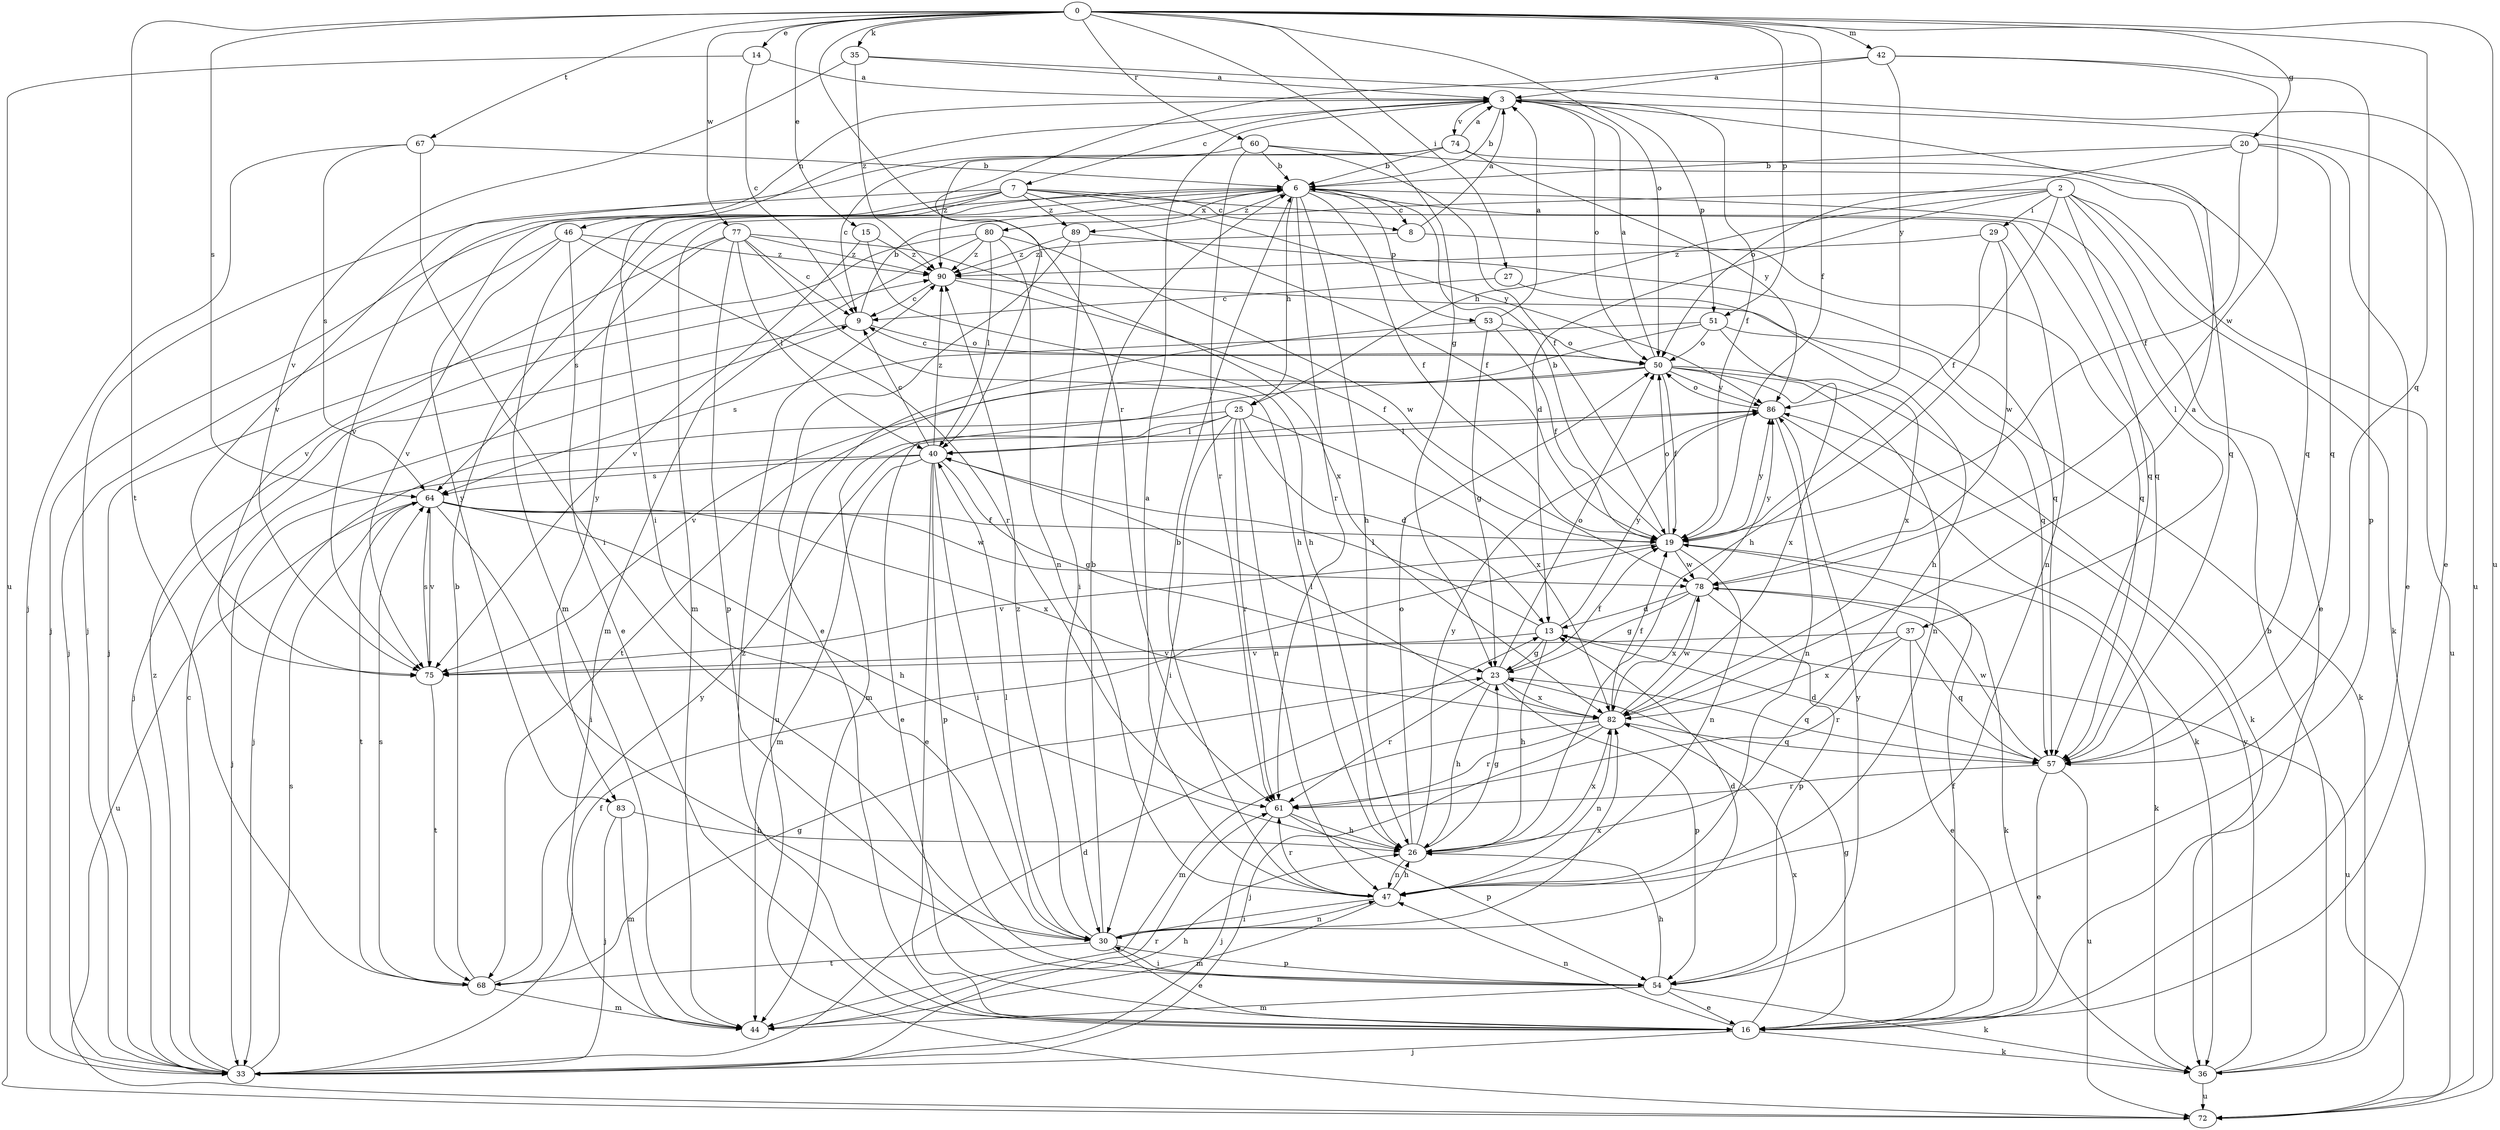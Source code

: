 strict digraph  {
0;
2;
3;
6;
7;
8;
9;
13;
14;
15;
16;
19;
20;
23;
25;
26;
27;
29;
30;
33;
35;
36;
37;
40;
42;
44;
46;
47;
50;
51;
53;
54;
57;
60;
61;
64;
67;
68;
72;
74;
75;
77;
78;
80;
82;
83;
86;
89;
90;
0 -> 14  [label=e];
0 -> 15  [label=e];
0 -> 19  [label=f];
0 -> 20  [label=g];
0 -> 23  [label=g];
0 -> 27  [label=i];
0 -> 35  [label=k];
0 -> 42  [label=m];
0 -> 50  [label=o];
0 -> 51  [label=p];
0 -> 57  [label=q];
0 -> 60  [label=r];
0 -> 61  [label=r];
0 -> 64  [label=s];
0 -> 67  [label=t];
0 -> 68  [label=t];
0 -> 72  [label=u];
0 -> 77  [label=w];
2 -> 13  [label=d];
2 -> 16  [label=e];
2 -> 19  [label=f];
2 -> 25  [label=h];
2 -> 29  [label=i];
2 -> 36  [label=k];
2 -> 37  [label=l];
2 -> 44  [label=m];
2 -> 72  [label=u];
3 -> 6  [label=b];
3 -> 7  [label=c];
3 -> 16  [label=e];
3 -> 19  [label=f];
3 -> 30  [label=i];
3 -> 46  [label=n];
3 -> 50  [label=o];
3 -> 51  [label=p];
3 -> 74  [label=v];
6 -> 8  [label=c];
6 -> 19  [label=f];
6 -> 25  [label=h];
6 -> 26  [label=h];
6 -> 33  [label=j];
6 -> 53  [label=p];
6 -> 57  [label=q];
6 -> 61  [label=r];
6 -> 80  [label=x];
6 -> 83  [label=y];
6 -> 89  [label=z];
7 -> 8  [label=c];
7 -> 19  [label=f];
7 -> 33  [label=j];
7 -> 44  [label=m];
7 -> 57  [label=q];
7 -> 75  [label=v];
7 -> 83  [label=y];
7 -> 86  [label=y];
7 -> 89  [label=z];
8 -> 3  [label=a];
8 -> 57  [label=q];
8 -> 90  [label=z];
9 -> 6  [label=b];
9 -> 33  [label=j];
9 -> 50  [label=o];
13 -> 23  [label=g];
13 -> 26  [label=h];
13 -> 40  [label=l];
13 -> 72  [label=u];
13 -> 75  [label=v];
13 -> 86  [label=y];
14 -> 3  [label=a];
14 -> 9  [label=c];
14 -> 72  [label=u];
15 -> 26  [label=h];
15 -> 75  [label=v];
15 -> 90  [label=z];
16 -> 19  [label=f];
16 -> 23  [label=g];
16 -> 33  [label=j];
16 -> 36  [label=k];
16 -> 47  [label=n];
16 -> 82  [label=x];
16 -> 90  [label=z];
19 -> 6  [label=b];
19 -> 36  [label=k];
19 -> 47  [label=n];
19 -> 50  [label=o];
19 -> 75  [label=v];
19 -> 78  [label=w];
19 -> 86  [label=y];
20 -> 6  [label=b];
20 -> 16  [label=e];
20 -> 19  [label=f];
20 -> 50  [label=o];
20 -> 57  [label=q];
23 -> 19  [label=f];
23 -> 26  [label=h];
23 -> 50  [label=o];
23 -> 54  [label=p];
23 -> 57  [label=q];
23 -> 61  [label=r];
23 -> 82  [label=x];
25 -> 13  [label=d];
25 -> 16  [label=e];
25 -> 30  [label=i];
25 -> 33  [label=j];
25 -> 40  [label=l];
25 -> 47  [label=n];
25 -> 61  [label=r];
25 -> 82  [label=x];
26 -> 23  [label=g];
26 -> 47  [label=n];
26 -> 50  [label=o];
26 -> 82  [label=x];
26 -> 86  [label=y];
27 -> 9  [label=c];
27 -> 26  [label=h];
29 -> 26  [label=h];
29 -> 47  [label=n];
29 -> 78  [label=w];
29 -> 90  [label=z];
30 -> 6  [label=b];
30 -> 13  [label=d];
30 -> 16  [label=e];
30 -> 40  [label=l];
30 -> 47  [label=n];
30 -> 54  [label=p];
30 -> 68  [label=t];
30 -> 82  [label=x];
30 -> 90  [label=z];
33 -> 9  [label=c];
33 -> 13  [label=d];
33 -> 19  [label=f];
33 -> 61  [label=r];
33 -> 64  [label=s];
33 -> 90  [label=z];
35 -> 3  [label=a];
35 -> 72  [label=u];
35 -> 75  [label=v];
35 -> 90  [label=z];
36 -> 6  [label=b];
36 -> 72  [label=u];
36 -> 86  [label=y];
37 -> 16  [label=e];
37 -> 57  [label=q];
37 -> 61  [label=r];
37 -> 75  [label=v];
37 -> 82  [label=x];
40 -> 9  [label=c];
40 -> 16  [label=e];
40 -> 23  [label=g];
40 -> 30  [label=i];
40 -> 33  [label=j];
40 -> 44  [label=m];
40 -> 54  [label=p];
40 -> 64  [label=s];
40 -> 90  [label=z];
42 -> 3  [label=a];
42 -> 40  [label=l];
42 -> 54  [label=p];
42 -> 78  [label=w];
42 -> 86  [label=y];
44 -> 26  [label=h];
46 -> 16  [label=e];
46 -> 33  [label=j];
46 -> 61  [label=r];
46 -> 75  [label=v];
46 -> 90  [label=z];
47 -> 3  [label=a];
47 -> 6  [label=b];
47 -> 26  [label=h];
47 -> 30  [label=i];
47 -> 44  [label=m];
47 -> 61  [label=r];
50 -> 3  [label=a];
50 -> 9  [label=c];
50 -> 19  [label=f];
50 -> 36  [label=k];
50 -> 44  [label=m];
50 -> 47  [label=n];
50 -> 75  [label=v];
50 -> 82  [label=x];
50 -> 86  [label=y];
51 -> 36  [label=k];
51 -> 50  [label=o];
51 -> 64  [label=s];
51 -> 68  [label=t];
51 -> 82  [label=x];
53 -> 3  [label=a];
53 -> 19  [label=f];
53 -> 23  [label=g];
53 -> 50  [label=o];
53 -> 72  [label=u];
54 -> 16  [label=e];
54 -> 26  [label=h];
54 -> 30  [label=i];
54 -> 36  [label=k];
54 -> 44  [label=m];
54 -> 86  [label=y];
57 -> 13  [label=d];
57 -> 16  [label=e];
57 -> 61  [label=r];
57 -> 72  [label=u];
57 -> 78  [label=w];
60 -> 6  [label=b];
60 -> 19  [label=f];
60 -> 57  [label=q];
60 -> 61  [label=r];
60 -> 75  [label=v];
61 -> 26  [label=h];
61 -> 33  [label=j];
61 -> 54  [label=p];
64 -> 19  [label=f];
64 -> 26  [label=h];
64 -> 30  [label=i];
64 -> 68  [label=t];
64 -> 72  [label=u];
64 -> 75  [label=v];
64 -> 78  [label=w];
64 -> 82  [label=x];
67 -> 6  [label=b];
67 -> 30  [label=i];
67 -> 33  [label=j];
67 -> 64  [label=s];
68 -> 6  [label=b];
68 -> 23  [label=g];
68 -> 44  [label=m];
68 -> 64  [label=s];
68 -> 86  [label=y];
74 -> 3  [label=a];
74 -> 6  [label=b];
74 -> 9  [label=c];
74 -> 57  [label=q];
74 -> 86  [label=y];
74 -> 90  [label=z];
75 -> 64  [label=s];
75 -> 68  [label=t];
77 -> 9  [label=c];
77 -> 26  [label=h];
77 -> 40  [label=l];
77 -> 54  [label=p];
77 -> 64  [label=s];
77 -> 75  [label=v];
77 -> 82  [label=x];
77 -> 90  [label=z];
78 -> 13  [label=d];
78 -> 23  [label=g];
78 -> 36  [label=k];
78 -> 54  [label=p];
78 -> 82  [label=x];
78 -> 86  [label=y];
80 -> 33  [label=j];
80 -> 40  [label=l];
80 -> 44  [label=m];
80 -> 47  [label=n];
80 -> 78  [label=w];
80 -> 90  [label=z];
82 -> 3  [label=a];
82 -> 19  [label=f];
82 -> 33  [label=j];
82 -> 40  [label=l];
82 -> 44  [label=m];
82 -> 47  [label=n];
82 -> 57  [label=q];
82 -> 61  [label=r];
82 -> 78  [label=w];
83 -> 26  [label=h];
83 -> 33  [label=j];
83 -> 44  [label=m];
86 -> 36  [label=k];
86 -> 40  [label=l];
86 -> 47  [label=n];
86 -> 50  [label=o];
89 -> 16  [label=e];
89 -> 30  [label=i];
89 -> 57  [label=q];
89 -> 90  [label=z];
90 -> 9  [label=c];
90 -> 19  [label=f];
90 -> 57  [label=q];
}
